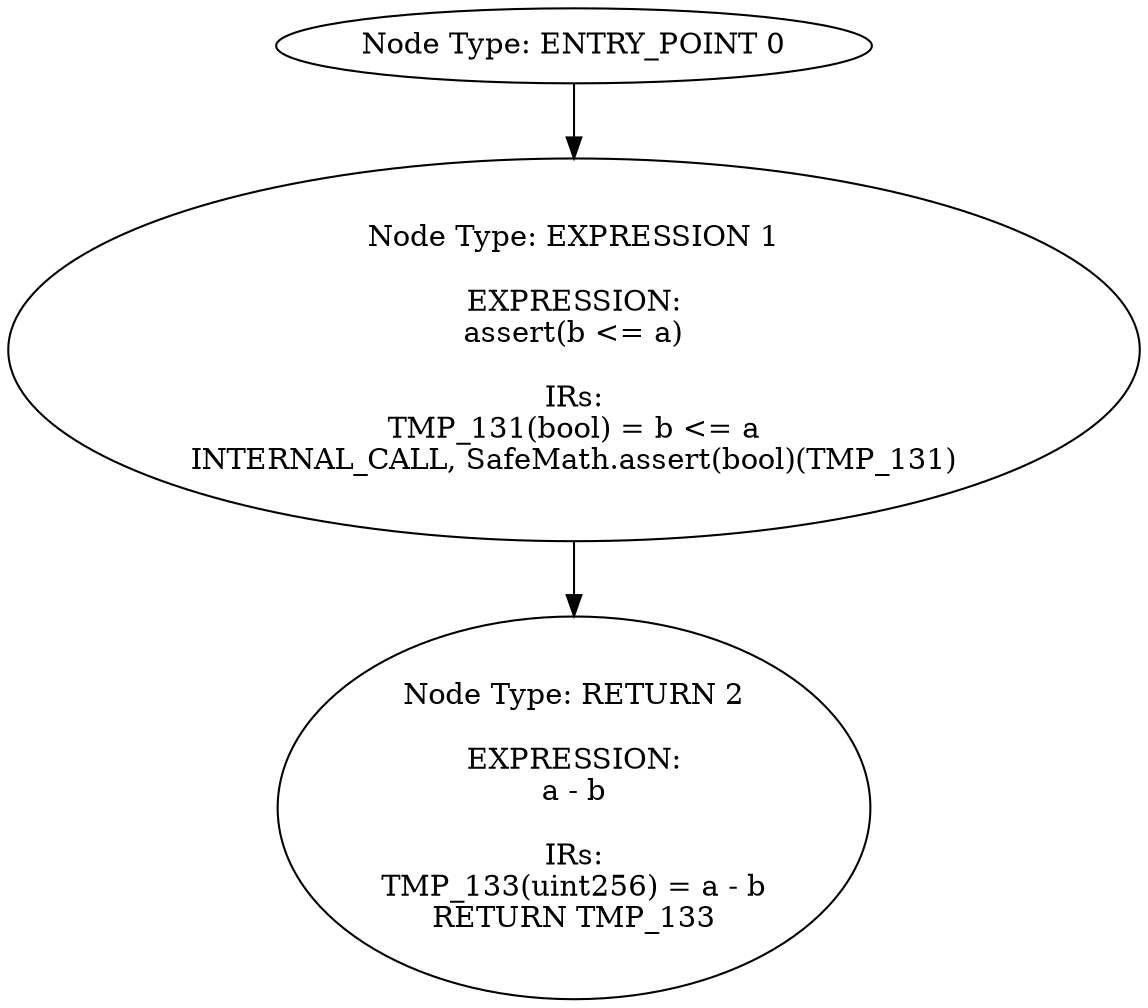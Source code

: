 digraph{
0[label="Node Type: ENTRY_POINT 0
"];
0->1;
1[label="Node Type: EXPRESSION 1

EXPRESSION:
assert(b <= a)

IRs:
TMP_131(bool) = b <= a
INTERNAL_CALL, SafeMath.assert(bool)(TMP_131)"];
1->2;
2[label="Node Type: RETURN 2

EXPRESSION:
a - b

IRs:
TMP_133(uint256) = a - b
RETURN TMP_133"];
}
